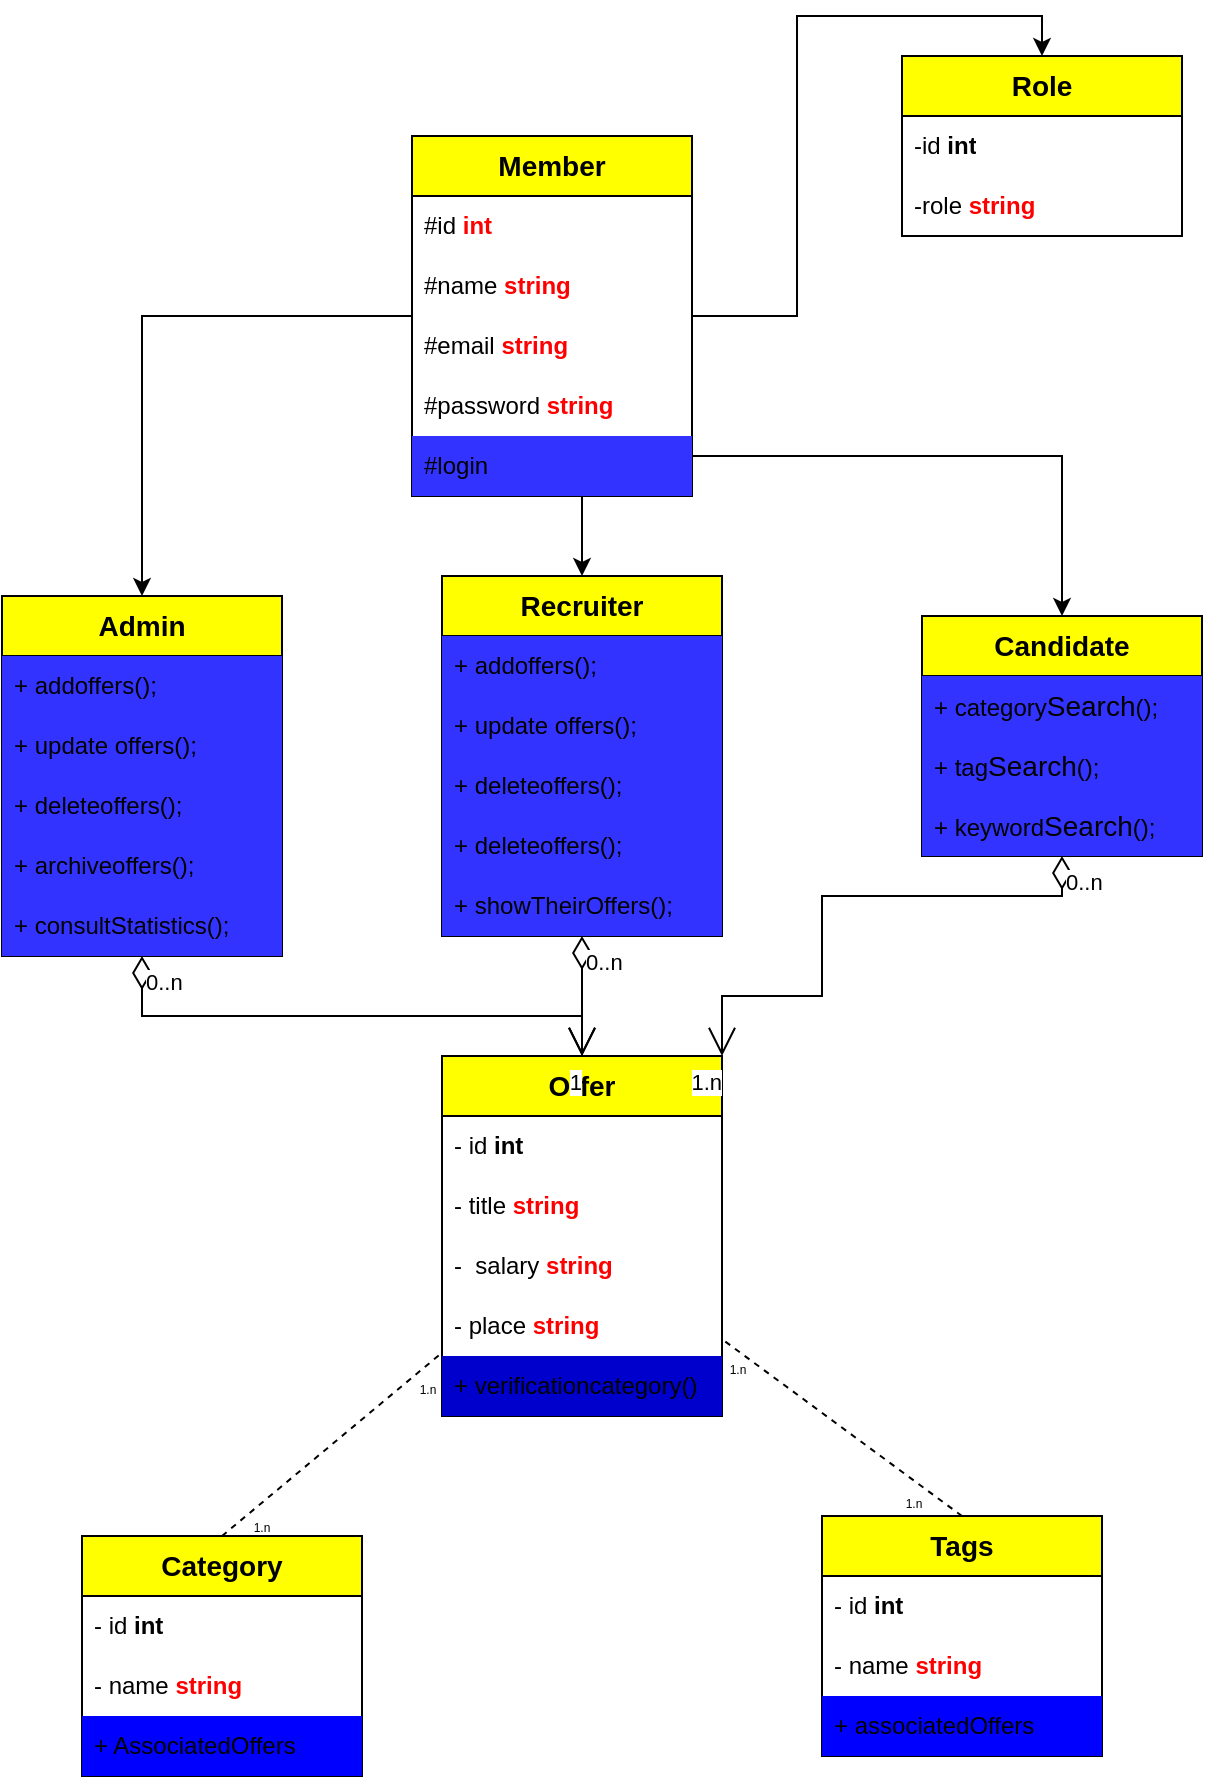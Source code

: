 <mxfile version="26.0.2">
  <diagram name="Page-1" id="dy3AYuYquXFv7Zg-IKuu">
    <mxGraphModel dx="2265" dy="845" grid="1" gridSize="10" guides="1" tooltips="1" connect="1" arrows="1" fold="1" page="1" pageScale="1" pageWidth="850" pageHeight="1100" math="0" shadow="0">
      <root>
        <mxCell id="0" />
        <mxCell id="1" parent="0" />
        <mxCell id="XBORrCu2Ib6cJD6BhT8c-15" style="edgeStyle=orthogonalEdgeStyle;rounded=0;orthogonalLoop=1;jettySize=auto;html=1;entryX=0.5;entryY=0;entryDx=0;entryDy=0;" parent="1" source="XBORrCu2Ib6cJD6BhT8c-2" target="XBORrCu2Ib6cJD6BhT8c-10" edge="1">
          <mxGeometry relative="1" as="geometry" />
        </mxCell>
        <mxCell id="XBORrCu2Ib6cJD6BhT8c-36" style="edgeStyle=orthogonalEdgeStyle;rounded=0;orthogonalLoop=1;jettySize=auto;html=1;" parent="1" source="XBORrCu2Ib6cJD6BhT8c-2" target="XBORrCu2Ib6cJD6BhT8c-16" edge="1">
          <mxGeometry relative="1" as="geometry" />
        </mxCell>
        <mxCell id="XBORrCu2Ib6cJD6BhT8c-37" style="edgeStyle=orthogonalEdgeStyle;rounded=0;orthogonalLoop=1;jettySize=auto;html=1;entryX=0.5;entryY=0;entryDx=0;entryDy=0;" parent="1" source="XBORrCu2Ib6cJD6BhT8c-2" target="XBORrCu2Ib6cJD6BhT8c-21" edge="1">
          <mxGeometry relative="1" as="geometry">
            <Array as="points">
              <mxPoint x="440" y="330" />
              <mxPoint x="440" y="330" />
            </Array>
          </mxGeometry>
        </mxCell>
        <mxCell id="XBORrCu2Ib6cJD6BhT8c-38" style="edgeStyle=orthogonalEdgeStyle;rounded=0;orthogonalLoop=1;jettySize=auto;html=1;entryX=0.5;entryY=0;entryDx=0;entryDy=0;" parent="1" source="XBORrCu2Ib6cJD6BhT8c-2" target="XBORrCu2Ib6cJD6BhT8c-26" edge="1">
          <mxGeometry relative="1" as="geometry">
            <Array as="points">
              <mxPoint x="460" y="280" />
              <mxPoint x="470" y="280" />
            </Array>
          </mxGeometry>
        </mxCell>
        <mxCell id="XBORrCu2Ib6cJD6BhT8c-2" value="&lt;div style=&quot;text-align: start;&quot;&gt;&lt;span style=&quot;background-color: transparent; color: light-dark(rgb(0, 0, 0), rgb(255, 255, 255)); font-size: 14px; white-space-collapse: preserve;&quot;&gt;&lt;font face=&quot;Nunito Sans, sans-serif&quot;&gt;&lt;b&gt;Member&lt;/b&gt;&lt;/font&gt;&lt;/span&gt;&lt;/div&gt;" style="swimlane;fontStyle=0;childLayout=stackLayout;horizontal=1;startSize=30;horizontalStack=0;resizeParent=1;resizeParentMax=0;resizeLast=0;collapsible=1;marginBottom=0;whiteSpace=wrap;html=1;fillColor=#FFFF00;" parent="1" vertex="1">
          <mxGeometry x="355" y="120" width="140" height="180" as="geometry" />
        </mxCell>
        <mxCell id="XBORrCu2Ib6cJD6BhT8c-3" value="#id &lt;b&gt;&lt;font color=&quot;#ff0000&quot;&gt;int&lt;/font&gt;&lt;/b&gt;" style="text;strokeColor=none;fillColor=none;align=left;verticalAlign=middle;spacingLeft=4;spacingRight=4;overflow=hidden;points=[[0,0.5],[1,0.5]];portConstraint=eastwest;rotatable=0;whiteSpace=wrap;html=1;" parent="XBORrCu2Ib6cJD6BhT8c-2" vertex="1">
          <mxGeometry y="30" width="140" height="30" as="geometry" />
        </mxCell>
        <mxCell id="XBORrCu2Ib6cJD6BhT8c-4" value="#name &lt;font color=&quot;#ff0000&quot;&gt;&lt;b&gt;string&lt;/b&gt;&lt;/font&gt;" style="text;strokeColor=none;fillColor=none;align=left;verticalAlign=middle;spacingLeft=4;spacingRight=4;overflow=hidden;points=[[0,0.5],[1,0.5]];portConstraint=eastwest;rotatable=0;whiteSpace=wrap;html=1;" parent="XBORrCu2Ib6cJD6BhT8c-2" vertex="1">
          <mxGeometry y="60" width="140" height="30" as="geometry" />
        </mxCell>
        <mxCell id="XBORrCu2Ib6cJD6BhT8c-5" value="#email&amp;nbsp;&lt;b style=&quot;color: rgb(255, 0, 0);&quot;&gt;string&lt;/b&gt;" style="text;strokeColor=none;fillColor=none;align=left;verticalAlign=middle;spacingLeft=4;spacingRight=4;overflow=hidden;points=[[0,0.5],[1,0.5]];portConstraint=eastwest;rotatable=0;whiteSpace=wrap;html=1;" parent="XBORrCu2Ib6cJD6BhT8c-2" vertex="1">
          <mxGeometry y="90" width="140" height="30" as="geometry" />
        </mxCell>
        <mxCell id="XBORrCu2Ib6cJD6BhT8c-6" value="#password&amp;nbsp;&lt;b style=&quot;color: rgb(255, 0, 0);&quot;&gt;string&lt;/b&gt;" style="text;strokeColor=none;fillColor=none;align=left;verticalAlign=middle;spacingLeft=4;spacingRight=4;overflow=hidden;points=[[0,0.5],[1,0.5]];portConstraint=eastwest;rotatable=0;whiteSpace=wrap;html=1;" parent="XBORrCu2Ib6cJD6BhT8c-2" vertex="1">
          <mxGeometry y="120" width="140" height="30" as="geometry" />
        </mxCell>
        <mxCell id="XBORrCu2Ib6cJD6BhT8c-54" value="#login" style="text;strokeColor=none;fillColor=#3333FF;align=left;verticalAlign=middle;spacingLeft=4;spacingRight=4;overflow=hidden;points=[[0,0.5],[1,0.5]];portConstraint=eastwest;rotatable=0;whiteSpace=wrap;html=1;" parent="XBORrCu2Ib6cJD6BhT8c-2" vertex="1">
          <mxGeometry y="150" width="140" height="30" as="geometry" />
        </mxCell>
        <mxCell id="XBORrCu2Ib6cJD6BhT8c-10" value="&lt;span style=&quot;font-family: &amp;quot;Nunito Sans&amp;quot;, sans-serif; font-size: 14px; font-weight: 700; text-align: start; white-space-collapse: preserve;&quot;&gt;Role&lt;/span&gt;" style="swimlane;fontStyle=0;childLayout=stackLayout;horizontal=1;startSize=30;horizontalStack=0;resizeParent=1;resizeParentMax=0;resizeLast=0;collapsible=1;marginBottom=0;whiteSpace=wrap;html=1;fillColor=#FFFF00;" parent="1" vertex="1">
          <mxGeometry x="600" y="80" width="140" height="90" as="geometry" />
        </mxCell>
        <mxCell id="XBORrCu2Ib6cJD6BhT8c-11" value="-id&amp;nbsp;&lt;b&gt;&lt;font&gt;int&lt;/font&gt;&lt;/b&gt;" style="text;strokeColor=none;fillColor=none;align=left;verticalAlign=middle;spacingLeft=4;spacingRight=4;overflow=hidden;points=[[0,0.5],[1,0.5]];portConstraint=eastwest;rotatable=0;whiteSpace=wrap;html=1;" parent="XBORrCu2Ib6cJD6BhT8c-10" vertex="1">
          <mxGeometry y="30" width="140" height="30" as="geometry" />
        </mxCell>
        <mxCell id="XBORrCu2Ib6cJD6BhT8c-12" value="-role&amp;nbsp;&lt;b style=&quot;color: rgb(255, 0, 0);&quot;&gt;string&lt;/b&gt;" style="text;strokeColor=none;fillColor=none;align=left;verticalAlign=middle;spacingLeft=4;spacingRight=4;overflow=hidden;points=[[0,0.5],[1,0.5]];portConstraint=eastwest;rotatable=0;whiteSpace=wrap;html=1;" parent="XBORrCu2Ib6cJD6BhT8c-10" vertex="1">
          <mxGeometry y="60" width="140" height="30" as="geometry" />
        </mxCell>
        <mxCell id="XBORrCu2Ib6cJD6BhT8c-16" value="&lt;div style=&quot;text-align: start;&quot;&gt;&lt;span style=&quot;background-color: transparent; color: light-dark(rgb(0, 0, 0), rgb(255, 255, 255)); font-size: 14px; white-space-collapse: preserve;&quot;&gt;&lt;font face=&quot;Nunito Sans, sans-serif&quot;&gt;&lt;b&gt;Admin&lt;/b&gt;&lt;/font&gt;&lt;/span&gt;&lt;/div&gt;" style="swimlane;fontStyle=0;childLayout=stackLayout;horizontal=1;startSize=30;horizontalStack=0;resizeParent=1;resizeParentMax=0;resizeLast=0;collapsible=1;marginBottom=0;whiteSpace=wrap;html=1;fillColor=#FFFF00;" parent="1" vertex="1">
          <mxGeometry x="150" y="350" width="140" height="180" as="geometry" />
        </mxCell>
        <mxCell id="XBORrCu2Ib6cJD6BhT8c-17" value="&lt;span style=&quot;text-align: center;&quot;&gt;+ addoffers();&lt;/span&gt;" style="text;strokeColor=none;fillColor=#3333FF;align=left;verticalAlign=middle;spacingLeft=4;spacingRight=4;overflow=hidden;points=[[0,0.5],[1,0.5]];portConstraint=eastwest;rotatable=0;whiteSpace=wrap;html=1;" parent="XBORrCu2Ib6cJD6BhT8c-16" vertex="1">
          <mxGeometry y="30" width="140" height="30" as="geometry" />
        </mxCell>
        <mxCell id="XBORrCu2Ib6cJD6BhT8c-18" value="&lt;span style=&quot;text-align: center;&quot;&gt;+ update offers();&lt;/span&gt;" style="text;strokeColor=none;fillColor=#3333FF;align=left;verticalAlign=middle;spacingLeft=4;spacingRight=4;overflow=hidden;points=[[0,0.5],[1,0.5]];portConstraint=eastwest;rotatable=0;whiteSpace=wrap;html=1;" parent="XBORrCu2Ib6cJD6BhT8c-16" vertex="1">
          <mxGeometry y="60" width="140" height="30" as="geometry" />
        </mxCell>
        <mxCell id="XBORrCu2Ib6cJD6BhT8c-19" value="&lt;span style=&quot;text-align: center;&quot;&gt;+ deleteoffers();&lt;/span&gt;" style="text;strokeColor=none;fillColor=#3333FF;align=left;verticalAlign=middle;spacingLeft=4;spacingRight=4;overflow=hidden;points=[[0,0.5],[1,0.5]];portConstraint=eastwest;rotatable=0;whiteSpace=wrap;html=1;" parent="XBORrCu2Ib6cJD6BhT8c-16" vertex="1">
          <mxGeometry y="90" width="140" height="30" as="geometry" />
        </mxCell>
        <mxCell id="XBORrCu2Ib6cJD6BhT8c-20" value="&lt;span style=&quot;text-align: center;&quot;&gt;+ archiveoffers();&lt;/span&gt;" style="text;strokeColor=none;fillColor=#3333FF;align=left;verticalAlign=middle;spacingLeft=4;spacingRight=4;overflow=hidden;points=[[0,0.5],[1,0.5]];portConstraint=eastwest;rotatable=0;whiteSpace=wrap;html=1;" parent="XBORrCu2Ib6cJD6BhT8c-16" vertex="1">
          <mxGeometry y="120" width="140" height="30" as="geometry" />
        </mxCell>
        <mxCell id="XBORrCu2Ib6cJD6BhT8c-55" value="&lt;span style=&quot;text-align: center;&quot;&gt;+ consultStatistics();&lt;/span&gt;" style="text;strokeColor=none;fillColor=#3333FF;align=left;verticalAlign=middle;spacingLeft=4;spacingRight=4;overflow=hidden;points=[[0,0.5],[1,0.5]];portConstraint=eastwest;rotatable=0;whiteSpace=wrap;html=1;" parent="XBORrCu2Ib6cJD6BhT8c-16" vertex="1">
          <mxGeometry y="150" width="140" height="30" as="geometry" />
        </mxCell>
        <mxCell id="XBORrCu2Ib6cJD6BhT8c-21" value="&lt;div style=&quot;text-align: start;&quot;&gt;&lt;span style=&quot;background-color: transparent; font-size: 14px; white-space-collapse: preserve;&quot;&gt;&lt;font face=&quot;Nunito Sans, sans-serif&quot;&gt;&lt;b&gt;Recruiter&lt;/b&gt;&lt;/font&gt;&lt;/span&gt;&lt;/div&gt;" style="swimlane;fontStyle=0;childLayout=stackLayout;horizontal=1;startSize=30;horizontalStack=0;resizeParent=1;resizeParentMax=0;resizeLast=0;collapsible=1;marginBottom=0;whiteSpace=wrap;html=1;fillColor=#FFFF00;" parent="1" vertex="1">
          <mxGeometry x="370" y="340" width="140" height="180" as="geometry" />
        </mxCell>
        <mxCell id="XBORrCu2Ib6cJD6BhT8c-48" value="&lt;span style=&quot;text-align: center;&quot;&gt;+ addoffers();&lt;/span&gt;" style="text;strokeColor=none;fillColor=#3333FF;align=left;verticalAlign=middle;spacingLeft=4;spacingRight=4;overflow=hidden;points=[[0,0.5],[1,0.5]];portConstraint=eastwest;rotatable=0;whiteSpace=wrap;html=1;" parent="XBORrCu2Ib6cJD6BhT8c-21" vertex="1">
          <mxGeometry y="30" width="140" height="30" as="geometry" />
        </mxCell>
        <mxCell id="XBORrCu2Ib6cJD6BhT8c-49" value="&lt;span style=&quot;text-align: center;&quot;&gt;+ update offers();&lt;/span&gt;" style="text;strokeColor=none;fillColor=#3333FF;align=left;verticalAlign=middle;spacingLeft=4;spacingRight=4;overflow=hidden;points=[[0,0.5],[1,0.5]];portConstraint=eastwest;rotatable=0;whiteSpace=wrap;html=1;" parent="XBORrCu2Ib6cJD6BhT8c-21" vertex="1">
          <mxGeometry y="60" width="140" height="30" as="geometry" />
        </mxCell>
        <mxCell id="XBORrCu2Ib6cJD6BhT8c-50" value="&lt;span style=&quot;text-align: center;&quot;&gt;+ deleteoffers();&lt;/span&gt;" style="text;strokeColor=none;fillColor=#3333FF;align=left;verticalAlign=middle;spacingLeft=4;spacingRight=4;overflow=hidden;points=[[0,0.5],[1,0.5]];portConstraint=eastwest;rotatable=0;whiteSpace=wrap;html=1;" parent="XBORrCu2Ib6cJD6BhT8c-21" vertex="1">
          <mxGeometry y="90" width="140" height="30" as="geometry" />
        </mxCell>
        <mxCell id="ZcthXnaWJmEX7Fqt3ZfZ-23" value="&lt;span style=&quot;text-align: center;&quot;&gt;+ deleteoffers();&lt;/span&gt;" style="text;strokeColor=none;fillColor=#3333FF;align=left;verticalAlign=middle;spacingLeft=4;spacingRight=4;overflow=hidden;points=[[0,0.5],[1,0.5]];portConstraint=eastwest;rotatable=0;whiteSpace=wrap;html=1;" parent="XBORrCu2Ib6cJD6BhT8c-21" vertex="1">
          <mxGeometry y="120" width="140" height="30" as="geometry" />
        </mxCell>
        <mxCell id="ZcthXnaWJmEX7Fqt3ZfZ-30" value="&lt;span style=&quot;text-align: center;&quot;&gt;+ showTheirOffers();&lt;/span&gt;" style="text;strokeColor=none;fillColor=#3333FF;align=left;verticalAlign=middle;spacingLeft=4;spacingRight=4;overflow=hidden;points=[[0,0.5],[1,0.5]];portConstraint=eastwest;rotatable=0;whiteSpace=wrap;html=1;" parent="XBORrCu2Ib6cJD6BhT8c-21" vertex="1">
          <mxGeometry y="150" width="140" height="30" as="geometry" />
        </mxCell>
        <mxCell id="XBORrCu2Ib6cJD6BhT8c-26" value="&lt;b style=&quot;text-wrap-mode: nowrap;&quot;&gt;&lt;font style=&quot;font-size: 14px;&quot;&gt;Candidate&lt;/font&gt;&lt;/b&gt;" style="swimlane;fontStyle=0;childLayout=stackLayout;horizontal=1;startSize=30;horizontalStack=0;resizeParent=1;resizeParentMax=0;resizeLast=0;collapsible=1;marginBottom=0;whiteSpace=wrap;html=1;fillColor=#FFFF00;" parent="1" vertex="1">
          <mxGeometry x="610" y="360" width="140" height="120" as="geometry" />
        </mxCell>
        <mxCell id="XBORrCu2Ib6cJD6BhT8c-51" value="&lt;span style=&quot;text-align: center;&quot;&gt;+ category&lt;/span&gt;&lt;span style=&quot;font-family: &amp;quot;Nunito Sans&amp;quot;, sans-serif; font-size: 14px; white-space-collapse: preserve;&quot;&gt;Search&lt;/span&gt;&lt;span style=&quot;text-align: center;&quot;&gt;();&lt;/span&gt;" style="text;strokeColor=none;fillColor=#3333FF;align=left;verticalAlign=middle;spacingLeft=4;spacingRight=4;overflow=hidden;points=[[0,0.5],[1,0.5]];portConstraint=eastwest;rotatable=0;whiteSpace=wrap;html=1;" parent="XBORrCu2Ib6cJD6BhT8c-26" vertex="1">
          <mxGeometry y="30" width="140" height="30" as="geometry" />
        </mxCell>
        <mxCell id="ZcthXnaWJmEX7Fqt3ZfZ-1" value="&lt;span style=&quot;text-align: center;&quot;&gt;+ tag&lt;/span&gt;&lt;span style=&quot;font-family: &amp;quot;Nunito Sans&amp;quot;, sans-serif; font-size: 14px; white-space-collapse: preserve;&quot;&gt;Search&lt;/span&gt;&lt;span style=&quot;text-align: center;&quot;&gt;();&lt;/span&gt;" style="text;strokeColor=none;fillColor=#3333FF;align=left;verticalAlign=middle;spacingLeft=4;spacingRight=4;overflow=hidden;points=[[0,0.5],[1,0.5]];portConstraint=eastwest;rotatable=0;whiteSpace=wrap;html=1;" parent="XBORrCu2Ib6cJD6BhT8c-26" vertex="1">
          <mxGeometry y="60" width="140" height="30" as="geometry" />
        </mxCell>
        <mxCell id="ZcthXnaWJmEX7Fqt3ZfZ-2" value="&lt;span style=&quot;text-align: center;&quot;&gt;+ keyword&lt;/span&gt;&lt;span style=&quot;font-family: &amp;quot;Nunito Sans&amp;quot;, sans-serif; font-size: 14px; white-space-collapse: preserve;&quot;&gt;Search&lt;/span&gt;&lt;span style=&quot;text-align: center;&quot;&gt;();&lt;/span&gt;" style="text;strokeColor=none;fillColor=#3333FF;align=left;verticalAlign=middle;spacingLeft=4;spacingRight=4;overflow=hidden;points=[[0,0.5],[1,0.5]];portConstraint=eastwest;rotatable=0;whiteSpace=wrap;html=1;" parent="XBORrCu2Ib6cJD6BhT8c-26" vertex="1">
          <mxGeometry y="90" width="140" height="30" as="geometry" />
        </mxCell>
        <mxCell id="H3dzLe5ufF6b7okT9OPx-7" value="&lt;div style=&quot;text-align: start;&quot;&gt;&lt;font face=&quot;Nunito Sans, sans-serif&quot;&gt;&lt;span style=&quot;font-size: 14px; white-space-collapse: preserve;&quot;&gt;&lt;b&gt;Offer&lt;/b&gt;&lt;/span&gt;&lt;/font&gt;&lt;/div&gt;" style="swimlane;fontStyle=0;childLayout=stackLayout;horizontal=1;startSize=30;horizontalStack=0;resizeParent=1;resizeParentMax=0;resizeLast=0;collapsible=1;marginBottom=0;whiteSpace=wrap;html=1;fillColor=#FFFF00;" parent="1" vertex="1">
          <mxGeometry x="370" y="580" width="140" height="180" as="geometry" />
        </mxCell>
        <mxCell id="H3dzLe5ufF6b7okT9OPx-8" value="- id&amp;nbsp;&lt;b&gt;&lt;font&gt;int&lt;/font&gt;&lt;/b&gt;" style="text;strokeColor=none;fillColor=none;align=left;verticalAlign=middle;spacingLeft=4;spacingRight=4;overflow=hidden;points=[[0,0.5],[1,0.5]];portConstraint=eastwest;rotatable=0;whiteSpace=wrap;html=1;" parent="H3dzLe5ufF6b7okT9OPx-7" vertex="1">
          <mxGeometry y="30" width="140" height="30" as="geometry" />
        </mxCell>
        <mxCell id="H3dzLe5ufF6b7okT9OPx-9" value="- title&amp;nbsp;&lt;b style=&quot;color: rgb(255, 0, 0);&quot;&gt;string&lt;/b&gt;" style="text;strokeColor=none;fillColor=none;align=left;verticalAlign=middle;spacingLeft=4;spacingRight=4;overflow=hidden;points=[[0,0.5],[1,0.5]];portConstraint=eastwest;rotatable=0;whiteSpace=wrap;html=1;" parent="H3dzLe5ufF6b7okT9OPx-7" vertex="1">
          <mxGeometry y="60" width="140" height="30" as="geometry" />
        </mxCell>
        <mxCell id="H3dzLe5ufF6b7okT9OPx-10" value="-&amp;nbsp; salary&amp;nbsp;&lt;b style=&quot;color: rgb(255, 0, 0);&quot;&gt;string&lt;/b&gt;" style="text;strokeColor=none;fillColor=none;align=left;verticalAlign=middle;spacingLeft=4;spacingRight=4;overflow=hidden;points=[[0,0.5],[1,0.5]];portConstraint=eastwest;rotatable=0;whiteSpace=wrap;html=1;" parent="H3dzLe5ufF6b7okT9OPx-7" vertex="1">
          <mxGeometry y="90" width="140" height="30" as="geometry" />
        </mxCell>
        <mxCell id="H3dzLe5ufF6b7okT9OPx-11" value="- place&amp;nbsp;&lt;b style=&quot;color: rgb(255, 0, 0);&quot;&gt;string&lt;/b&gt;" style="text;strokeColor=none;fillColor=none;align=left;verticalAlign=middle;spacingLeft=4;spacingRight=4;overflow=hidden;points=[[0,0.5],[1,0.5]];portConstraint=eastwest;rotatable=0;whiteSpace=wrap;html=1;" parent="H3dzLe5ufF6b7okT9OPx-7" vertex="1">
          <mxGeometry y="120" width="140" height="30" as="geometry" />
        </mxCell>
        <mxCell id="H3dzLe5ufF6b7okT9OPx-12" value="+ verificationcategory()" style="text;strokeColor=none;fillColor=#0000CC;align=left;verticalAlign=middle;spacingLeft=4;spacingRight=4;overflow=hidden;points=[[0,0.5],[1,0.5]];portConstraint=eastwest;rotatable=0;whiteSpace=wrap;html=1;" parent="H3dzLe5ufF6b7okT9OPx-7" vertex="1">
          <mxGeometry y="150" width="140" height="30" as="geometry" />
        </mxCell>
        <mxCell id="H3dzLe5ufF6b7okT9OPx-13" value="&lt;div style=&quot;text-align: start;&quot;&gt;&lt;font face=&quot;Nunito Sans, sans-serif&quot;&gt;&lt;span style=&quot;font-size: 14px; white-space-collapse: preserve;&quot;&gt;&lt;b&gt;Category&lt;/b&gt;&lt;/span&gt;&lt;/font&gt;&lt;/div&gt;" style="swimlane;fontStyle=0;childLayout=stackLayout;horizontal=1;startSize=30;horizontalStack=0;resizeParent=1;resizeParentMax=0;resizeLast=0;collapsible=1;marginBottom=0;whiteSpace=wrap;html=1;fillColor=#FFFF00;" parent="1" vertex="1">
          <mxGeometry x="190" y="820" width="140" height="120" as="geometry" />
        </mxCell>
        <mxCell id="H3dzLe5ufF6b7okT9OPx-14" value="- id&amp;nbsp;&lt;b&gt;&lt;font&gt;int&lt;/font&gt;&lt;/b&gt;" style="text;strokeColor=none;fillColor=none;align=left;verticalAlign=middle;spacingLeft=4;spacingRight=4;overflow=hidden;points=[[0,0.5],[1,0.5]];portConstraint=eastwest;rotatable=0;whiteSpace=wrap;html=1;" parent="H3dzLe5ufF6b7okT9OPx-13" vertex="1">
          <mxGeometry y="30" width="140" height="30" as="geometry" />
        </mxCell>
        <mxCell id="H3dzLe5ufF6b7okT9OPx-15" value="- name&amp;nbsp;&lt;b style=&quot;color: rgb(255, 0, 0);&quot;&gt;string&lt;/b&gt;" style="text;strokeColor=none;fillColor=none;align=left;verticalAlign=middle;spacingLeft=4;spacingRight=4;overflow=hidden;points=[[0,0.5],[1,0.5]];portConstraint=eastwest;rotatable=0;whiteSpace=wrap;html=1;" parent="H3dzLe5ufF6b7okT9OPx-13" vertex="1">
          <mxGeometry y="60" width="140" height="30" as="geometry" />
        </mxCell>
        <mxCell id="ZcthXnaWJmEX7Fqt3ZfZ-33" value="+ AssociatedOffers" style="text;strokeColor=none;fillColor=#0000FF;align=left;verticalAlign=middle;spacingLeft=4;spacingRight=4;overflow=hidden;points=[[0,0.5],[1,0.5]];portConstraint=eastwest;rotatable=0;whiteSpace=wrap;html=1;" parent="H3dzLe5ufF6b7okT9OPx-13" vertex="1">
          <mxGeometry y="90" width="140" height="30" as="geometry" />
        </mxCell>
        <mxCell id="ZcthXnaWJmEX7Fqt3ZfZ-4" value="" style="endArrow=open;html=1;endSize=12;startArrow=diamondThin;startSize=14;startFill=0;edgeStyle=orthogonalEdgeStyle;rounded=0;" parent="1" source="XBORrCu2Ib6cJD6BhT8c-21" target="H3dzLe5ufF6b7okT9OPx-7" edge="1">
          <mxGeometry relative="1" as="geometry">
            <mxPoint x="350" y="740" as="sourcePoint" />
            <mxPoint x="510" y="740" as="targetPoint" />
            <Array as="points" />
          </mxGeometry>
        </mxCell>
        <mxCell id="ZcthXnaWJmEX7Fqt3ZfZ-5" value="0..n" style="edgeLabel;resizable=0;html=1;align=left;verticalAlign=top;" parent="ZcthXnaWJmEX7Fqt3ZfZ-4" connectable="0" vertex="1">
          <mxGeometry x="-1" relative="1" as="geometry" />
        </mxCell>
        <mxCell id="ZcthXnaWJmEX7Fqt3ZfZ-6" value="1" style="edgeLabel;resizable=0;html=1;align=right;verticalAlign=top;" parent="ZcthXnaWJmEX7Fqt3ZfZ-4" connectable="0" vertex="1">
          <mxGeometry x="1" relative="1" as="geometry" />
        </mxCell>
        <mxCell id="ZcthXnaWJmEX7Fqt3ZfZ-8" value="" style="endArrow=open;html=1;endSize=12;startArrow=diamondThin;startSize=14;startFill=0;edgeStyle=orthogonalEdgeStyle;rounded=0;exitX=0.5;exitY=1;exitDx=0;exitDy=0;entryX=0.5;entryY=0;entryDx=0;entryDy=0;" parent="1" source="XBORrCu2Ib6cJD6BhT8c-16" target="H3dzLe5ufF6b7okT9OPx-7" edge="1">
          <mxGeometry relative="1" as="geometry">
            <mxPoint x="450" y="490" as="sourcePoint" />
            <mxPoint x="450" y="590" as="targetPoint" />
            <Array as="points">
              <mxPoint x="220" y="560" />
              <mxPoint x="440" y="560" />
            </Array>
          </mxGeometry>
        </mxCell>
        <mxCell id="ZcthXnaWJmEX7Fqt3ZfZ-9" value="0..n" style="edgeLabel;resizable=0;html=1;align=left;verticalAlign=top;" parent="ZcthXnaWJmEX7Fqt3ZfZ-8" connectable="0" vertex="1">
          <mxGeometry x="-1" relative="1" as="geometry" />
        </mxCell>
        <mxCell id="ZcthXnaWJmEX7Fqt3ZfZ-10" value="1" style="edgeLabel;resizable=0;html=1;align=right;verticalAlign=top;" parent="ZcthXnaWJmEX7Fqt3ZfZ-8" connectable="0" vertex="1">
          <mxGeometry x="1" relative="1" as="geometry" />
        </mxCell>
        <mxCell id="ZcthXnaWJmEX7Fqt3ZfZ-11" value="" style="endArrow=open;html=1;endSize=12;startArrow=diamondThin;startSize=14;startFill=0;edgeStyle=orthogonalEdgeStyle;rounded=0;exitX=0.5;exitY=1;exitDx=0;exitDy=0;entryX=1;entryY=0;entryDx=0;entryDy=0;" parent="1" source="XBORrCu2Ib6cJD6BhT8c-26" target="H3dzLe5ufF6b7okT9OPx-7" edge="1">
          <mxGeometry relative="1" as="geometry">
            <mxPoint x="230" y="540" as="sourcePoint" />
            <mxPoint x="450" y="590" as="targetPoint" />
            <Array as="points">
              <mxPoint x="680" y="500" />
              <mxPoint x="560" y="500" />
              <mxPoint x="560" y="550" />
              <mxPoint x="510" y="550" />
            </Array>
          </mxGeometry>
        </mxCell>
        <mxCell id="ZcthXnaWJmEX7Fqt3ZfZ-12" value="0..n" style="edgeLabel;resizable=0;html=1;align=left;verticalAlign=top;" parent="ZcthXnaWJmEX7Fqt3ZfZ-11" connectable="0" vertex="1">
          <mxGeometry x="-1" relative="1" as="geometry" />
        </mxCell>
        <mxCell id="ZcthXnaWJmEX7Fqt3ZfZ-13" value="1.n" style="edgeLabel;resizable=0;html=1;align=right;verticalAlign=top;" parent="ZcthXnaWJmEX7Fqt3ZfZ-11" connectable="0" vertex="1">
          <mxGeometry x="1" relative="1" as="geometry" />
        </mxCell>
        <mxCell id="ZcthXnaWJmEX7Fqt3ZfZ-14" value="" style="endArrow=none;dashed=1;html=1;rounded=0;exitX=0.5;exitY=0;exitDx=0;exitDy=0;" parent="1" source="H3dzLe5ufF6b7okT9OPx-13" target="H3dzLe5ufF6b7okT9OPx-7" edge="1">
          <mxGeometry width="50" height="50" relative="1" as="geometry">
            <mxPoint x="310" y="790" as="sourcePoint" />
            <mxPoint x="360" y="740" as="targetPoint" />
          </mxGeometry>
        </mxCell>
        <mxCell id="ZcthXnaWJmEX7Fqt3ZfZ-17" value="&lt;font style=&quot;font-size: 6px;&quot;&gt;1.n&lt;/font&gt;" style="text;html=1;align=center;verticalAlign=middle;whiteSpace=wrap;rounded=0;" parent="1" vertex="1">
          <mxGeometry x="265" y="799" width="30" height="30" as="geometry" />
        </mxCell>
        <mxCell id="ZcthXnaWJmEX7Fqt3ZfZ-21" value="&lt;font style=&quot;font-size: 6px;&quot;&gt;1.n&lt;/font&gt;" style="text;html=1;align=center;verticalAlign=middle;whiteSpace=wrap;rounded=0;" parent="1" vertex="1">
          <mxGeometry x="503" y="720" width="30" height="30" as="geometry" />
        </mxCell>
        <mxCell id="ZcthXnaWJmEX7Fqt3ZfZ-24" value="&lt;div style=&quot;text-align: start;&quot;&gt;&lt;font face=&quot;Nunito Sans, sans-serif&quot;&gt;&lt;span style=&quot;font-size: 14px; white-space-collapse: preserve;&quot;&gt;&lt;b&gt;Tags&lt;/b&gt;&lt;/span&gt;&lt;/font&gt;&lt;/div&gt;" style="swimlane;fontStyle=0;childLayout=stackLayout;horizontal=1;startSize=30;horizontalStack=0;resizeParent=1;resizeParentMax=0;resizeLast=0;collapsible=1;marginBottom=0;whiteSpace=wrap;html=1;fillColor=#FFFF00;" parent="1" vertex="1">
          <mxGeometry x="560" y="810" width="140" height="120" as="geometry" />
        </mxCell>
        <mxCell id="ZcthXnaWJmEX7Fqt3ZfZ-25" value="- id&amp;nbsp;&lt;b&gt;&lt;font&gt;int&lt;/font&gt;&lt;/b&gt;" style="text;strokeColor=none;fillColor=none;align=left;verticalAlign=middle;spacingLeft=4;spacingRight=4;overflow=hidden;points=[[0,0.5],[1,0.5]];portConstraint=eastwest;rotatable=0;whiteSpace=wrap;html=1;" parent="ZcthXnaWJmEX7Fqt3ZfZ-24" vertex="1">
          <mxGeometry y="30" width="140" height="30" as="geometry" />
        </mxCell>
        <mxCell id="ZcthXnaWJmEX7Fqt3ZfZ-26" value="- name&amp;nbsp;&lt;b style=&quot;color: rgb(255, 0, 0);&quot;&gt;string&lt;/b&gt;" style="text;strokeColor=none;fillColor=none;align=left;verticalAlign=middle;spacingLeft=4;spacingRight=4;overflow=hidden;points=[[0,0.5],[1,0.5]];portConstraint=eastwest;rotatable=0;whiteSpace=wrap;html=1;" parent="ZcthXnaWJmEX7Fqt3ZfZ-24" vertex="1">
          <mxGeometry y="60" width="140" height="30" as="geometry" />
        </mxCell>
        <mxCell id="ZcthXnaWJmEX7Fqt3ZfZ-32" value="+ associatedOffers" style="text;strokeColor=none;fillColor=#0000FF;align=left;verticalAlign=middle;spacingLeft=4;spacingRight=4;overflow=hidden;points=[[0,0.5],[1,0.5]];portConstraint=eastwest;rotatable=0;whiteSpace=wrap;html=1;" parent="ZcthXnaWJmEX7Fqt3ZfZ-24" vertex="1">
          <mxGeometry y="90" width="140" height="30" as="geometry" />
        </mxCell>
        <mxCell id="ZcthXnaWJmEX7Fqt3ZfZ-27" value="" style="endArrow=none;dashed=1;html=1;rounded=0;exitX=0.5;exitY=0;exitDx=0;exitDy=0;" parent="1" source="ZcthXnaWJmEX7Fqt3ZfZ-24" target="H3dzLe5ufF6b7okT9OPx-7" edge="1">
          <mxGeometry width="50" height="50" relative="1" as="geometry">
            <mxPoint x="540" y="820" as="sourcePoint" />
            <mxPoint x="720" y="760" as="targetPoint" />
          </mxGeometry>
        </mxCell>
        <mxCell id="ZcthXnaWJmEX7Fqt3ZfZ-28" value="&lt;font style=&quot;font-size: 6px;&quot;&gt;1.n&lt;/font&gt;" style="text;html=1;align=center;verticalAlign=middle;whiteSpace=wrap;rounded=0;" parent="1" vertex="1">
          <mxGeometry x="348" y="730" width="30" height="30" as="geometry" />
        </mxCell>
        <mxCell id="ZcthXnaWJmEX7Fqt3ZfZ-29" value="&lt;font style=&quot;font-size: 6px;&quot;&gt;1.n&lt;/font&gt;" style="text;html=1;align=center;verticalAlign=middle;whiteSpace=wrap;rounded=0;" parent="1" vertex="1">
          <mxGeometry x="591" y="787" width="30" height="30" as="geometry" />
        </mxCell>
      </root>
    </mxGraphModel>
  </diagram>
</mxfile>
